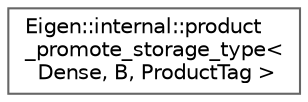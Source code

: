 digraph "Graphical Class Hierarchy"
{
 // LATEX_PDF_SIZE
  bgcolor="transparent";
  edge [fontname=Helvetica,fontsize=10,labelfontname=Helvetica,labelfontsize=10];
  node [fontname=Helvetica,fontsize=10,shape=box,height=0.2,width=0.4];
  rankdir="LR";
  Node0 [id="Node000000",label="Eigen::internal::product\l_promote_storage_type\<\l Dense, B, ProductTag \>",height=0.2,width=0.4,color="grey40", fillcolor="white", style="filled",URL="$structEigen_1_1internal_1_1product__promote__storage__type_3_01Dense_00_01B_00_01ProductTag_01_4.html",tooltip=" "];
}
